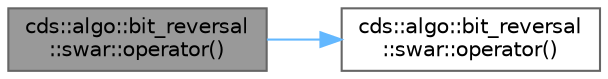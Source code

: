 digraph "cds::algo::bit_reversal::swar::operator()"
{
 // LATEX_PDF_SIZE
  bgcolor="transparent";
  edge [fontname=Helvetica,fontsize=10,labelfontname=Helvetica,labelfontsize=10];
  node [fontname=Helvetica,fontsize=10,shape=box,height=0.2,width=0.4];
  rankdir="LR";
  Node1 [id="Node000001",label="cds::algo::bit_reversal\l::swar::operator()",height=0.2,width=0.4,color="gray40", fillcolor="grey60", style="filled", fontcolor="black",tooltip="64bit"];
  Node1 -> Node2 [id="edge1_Node000001_Node000002",color="steelblue1",style="solid",tooltip=" "];
  Node2 [id="Node000002",label="cds::algo::bit_reversal\l::swar::operator()",height=0.2,width=0.4,color="grey40", fillcolor="white", style="filled",URL="$structcds_1_1algo_1_1bit__reversal_1_1swar.html#a84bcef673fa4a8055e8cd2dcba57c978",tooltip="32bit"];
}
